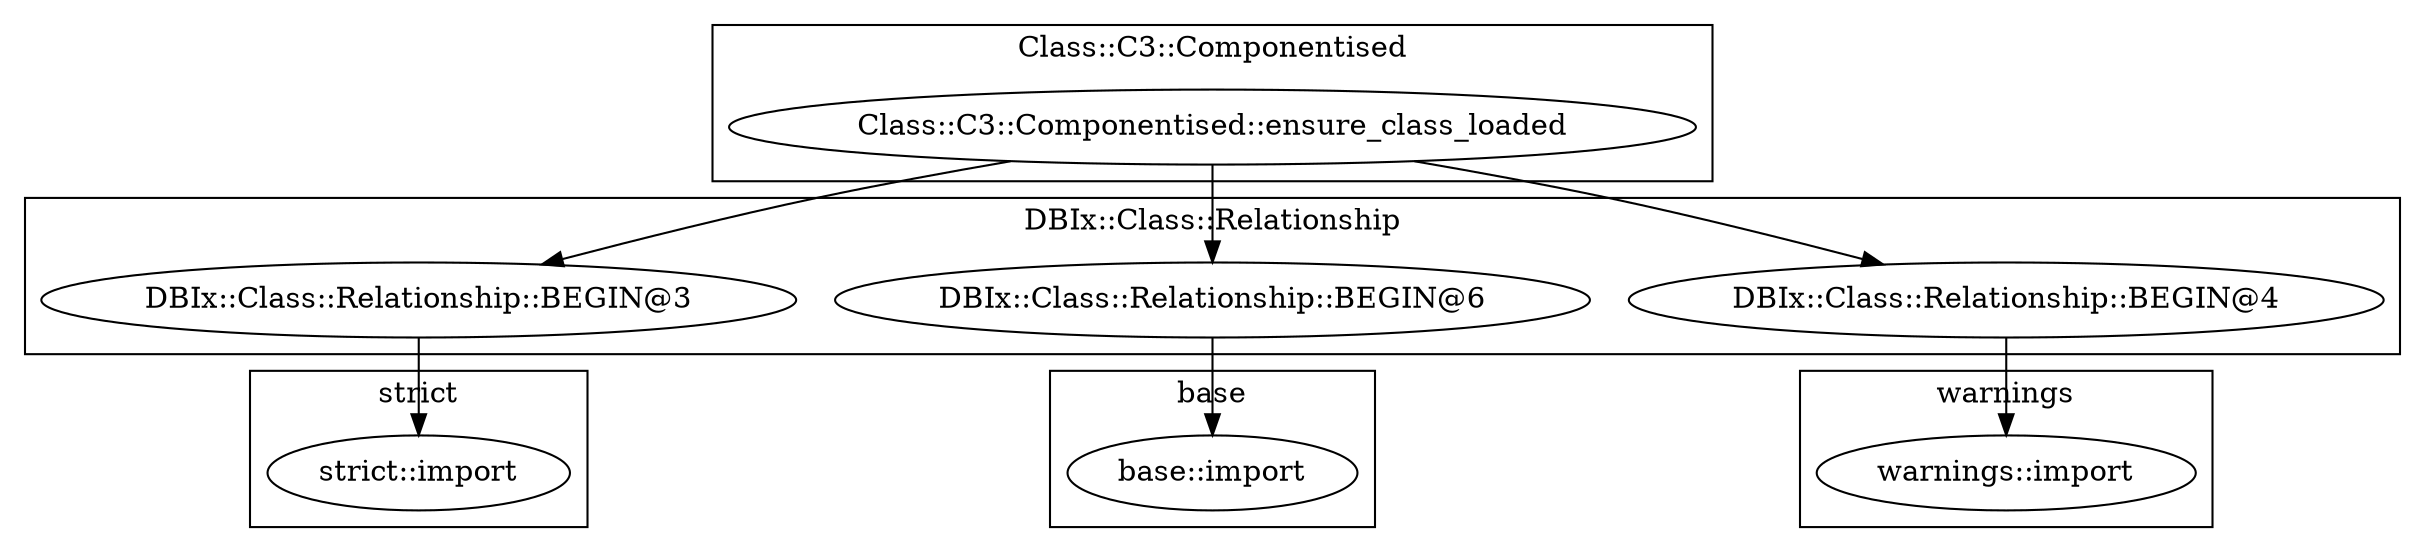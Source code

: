 digraph {
graph [overlap=false]
subgraph cluster_base {
	label="base";
	"base::import";
}
subgraph cluster_Class_C3_Componentised {
	label="Class::C3::Componentised";
	"Class::C3::Componentised::ensure_class_loaded";
}
subgraph cluster_DBIx_Class_Relationship {
	label="DBIx::Class::Relationship";
	"DBIx::Class::Relationship::BEGIN@3";
	"DBIx::Class::Relationship::BEGIN@6";
	"DBIx::Class::Relationship::BEGIN@4";
}
subgraph cluster_warnings {
	label="warnings";
	"warnings::import";
}
subgraph cluster_strict {
	label="strict";
	"strict::import";
}
"Class::C3::Componentised::ensure_class_loaded" -> "DBIx::Class::Relationship::BEGIN@6";
"Class::C3::Componentised::ensure_class_loaded" -> "DBIx::Class::Relationship::BEGIN@4";
"DBIx::Class::Relationship::BEGIN@6" -> "base::import";
"DBIx::Class::Relationship::BEGIN@4" -> "warnings::import";
"DBIx::Class::Relationship::BEGIN@3" -> "strict::import";
"Class::C3::Componentised::ensure_class_loaded" -> "DBIx::Class::Relationship::BEGIN@3";
}
